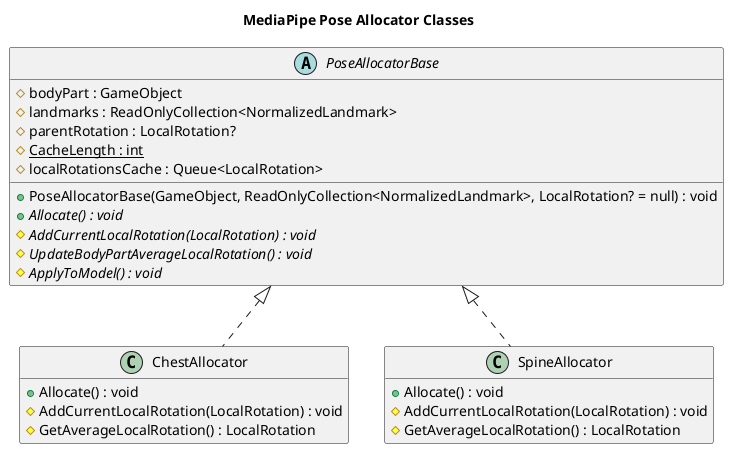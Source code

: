 @startuml AllocatorClasses

title MediaPipe Pose Allocator Classes

hide empty members

abstract class PoseAllocatorBase{
    #bodyPart : GameObject
    #landmarks : ReadOnlyCollection<NormalizedLandmark>
    #parentRotation : LocalRotation?
    #{static} CacheLength : int
    #localRotationsCache : Queue<LocalRotation> 
    +PoseAllocatorBase(GameObject, ReadOnlyCollection<NormalizedLandmark>, LocalRotation? = null) : void
    +{abstract}Allocate() : void
    #{abstract}AddCurrentLocalRotation(LocalRotation) : void
    #{abstract}UpdateBodyPartAverageLocalRotation() : void
    #{abstract}ApplyToModel() : void
}

PoseAllocatorBase <|.. ChestAllocator

class ChestAllocator{
    +Allocate() : void
    #AddCurrentLocalRotation(LocalRotation) : void
    #GetAverageLocalRotation() : LocalRotation
}

PoseAllocatorBase <|.. SpineAllocator

class SpineAllocator{
    +Allocate() : void
    #AddCurrentLocalRotation(LocalRotation) : void
    #GetAverageLocalRotation() : LocalRotation
}

@enduml